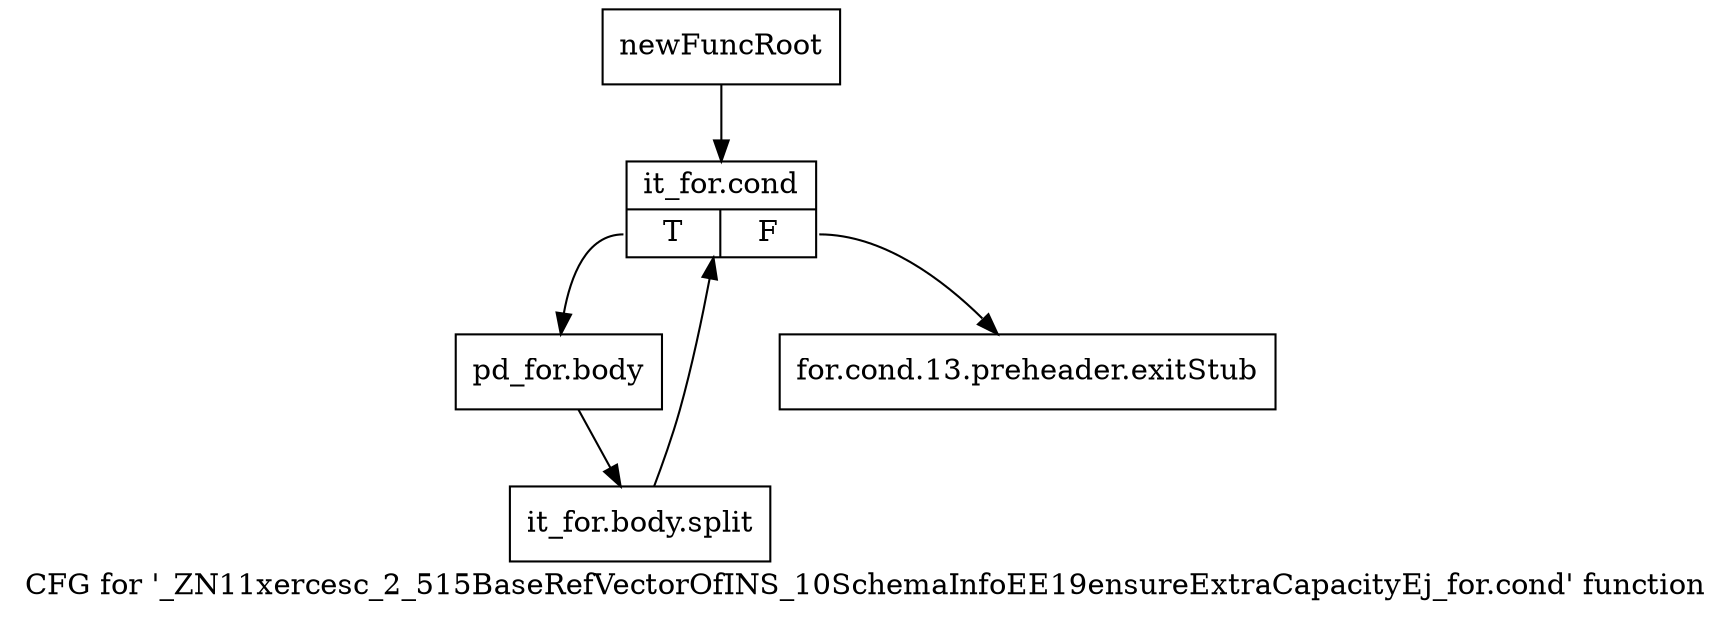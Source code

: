 digraph "CFG for '_ZN11xercesc_2_515BaseRefVectorOfINS_10SchemaInfoEE19ensureExtraCapacityEj_for.cond' function" {
	label="CFG for '_ZN11xercesc_2_515BaseRefVectorOfINS_10SchemaInfoEE19ensureExtraCapacityEj_for.cond' function";

	Node0x99e33f0 [shape=record,label="{newFuncRoot}"];
	Node0x99e33f0 -> Node0x99e3490;
	Node0x99e3440 [shape=record,label="{for.cond.13.preheader.exitStub}"];
	Node0x99e3490 [shape=record,label="{it_for.cond|{<s0>T|<s1>F}}"];
	Node0x99e3490:s0 -> Node0x99e34e0;
	Node0x99e3490:s1 -> Node0x99e3440;
	Node0x99e34e0 [shape=record,label="{pd_for.body}"];
	Node0x99e34e0 -> Node0xce9fbe0;
	Node0xce9fbe0 [shape=record,label="{it_for.body.split}"];
	Node0xce9fbe0 -> Node0x99e3490;
}
